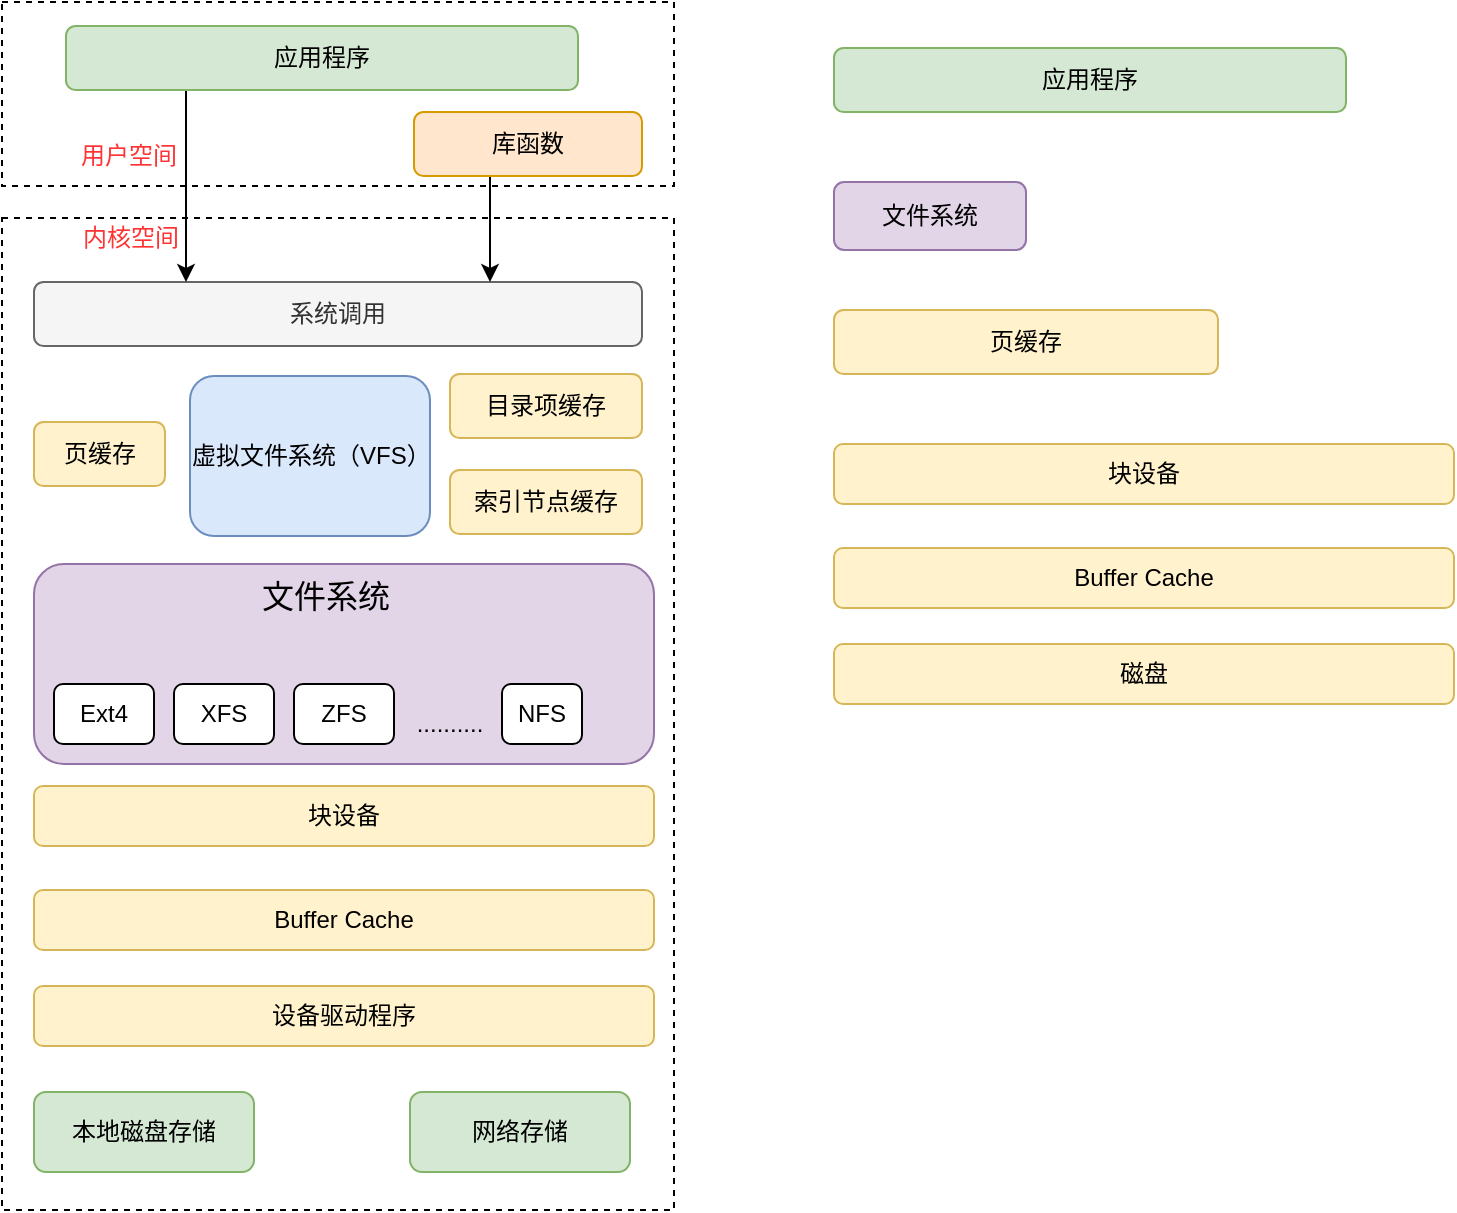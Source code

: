 <mxfile version="12.9.11" type="github">
  <diagram id="Zh2QiRvOW6fRDHmnIyD_" name="Page-1">
    <mxGraphModel dx="946" dy="519" grid="1" gridSize="16" guides="1" tooltips="1" connect="1" arrows="1" fold="1" page="1" pageScale="1" pageWidth="827" pageHeight="1169" math="0" shadow="0">
      <root>
        <mxCell id="0" />
        <mxCell id="1" parent="0" />
        <mxCell id="nmIlPbCPk5iq8FXHahy4-21" value="" style="rounded=0;whiteSpace=wrap;html=1;fontSize=12;dashed=1;" parent="1" vertex="1">
          <mxGeometry x="64" y="128" width="336" height="496" as="geometry" />
        </mxCell>
        <mxCell id="nmIlPbCPk5iq8FXHahy4-20" value="" style="rounded=0;whiteSpace=wrap;html=1;fontSize=12;dashed=1;" parent="1" vertex="1">
          <mxGeometry x="64" y="20" width="336" height="92" as="geometry" />
        </mxCell>
        <mxCell id="nmIlPbCPk5iq8FXHahy4-1" value="本地磁盘存储" style="rounded=1;whiteSpace=wrap;html=1;fillColor=#d5e8d4;strokeColor=#82b366;" parent="1" vertex="1">
          <mxGeometry x="80" y="565" width="110" height="40" as="geometry" />
        </mxCell>
        <mxCell id="nmIlPbCPk5iq8FXHahy4-2" value="网络存储" style="rounded=1;whiteSpace=wrap;html=1;fillColor=#d5e8d4;strokeColor=#82b366;" parent="1" vertex="1">
          <mxGeometry x="268" y="565" width="110" height="40" as="geometry" />
        </mxCell>
        <mxCell id="nmIlPbCPk5iq8FXHahy4-3" value="块设备" style="rounded=1;whiteSpace=wrap;html=1;fillColor=#fff2cc;strokeColor=#d6b656;" parent="1" vertex="1">
          <mxGeometry x="80" y="412" width="310" height="30" as="geometry" />
        </mxCell>
        <mxCell id="nmIlPbCPk5iq8FXHahy4-4" value="" style="rounded=1;whiteSpace=wrap;html=1;fillColor=#e1d5e7;strokeColor=#9673a6;" parent="1" vertex="1">
          <mxGeometry x="80" y="301" width="310" height="100" as="geometry" />
        </mxCell>
        <mxCell id="nmIlPbCPk5iq8FXHahy4-5" value="Ext4" style="rounded=1;whiteSpace=wrap;html=1;" parent="1" vertex="1">
          <mxGeometry x="90" y="361" width="50" height="30" as="geometry" />
        </mxCell>
        <mxCell id="nmIlPbCPk5iq8FXHahy4-6" value="XFS" style="rounded=1;whiteSpace=wrap;html=1;" parent="1" vertex="1">
          <mxGeometry x="150" y="361" width="50" height="30" as="geometry" />
        </mxCell>
        <mxCell id="nmIlPbCPk5iq8FXHahy4-7" value="ZFS" style="rounded=1;whiteSpace=wrap;html=1;" parent="1" vertex="1">
          <mxGeometry x="210" y="361" width="50" height="30" as="geometry" />
        </mxCell>
        <mxCell id="nmIlPbCPk5iq8FXHahy4-8" value=".........." style="text;html=1;strokeColor=none;fillColor=none;align=center;verticalAlign=middle;whiteSpace=wrap;rounded=0;" parent="1" vertex="1">
          <mxGeometry x="268" y="371" width="40" height="20" as="geometry" />
        </mxCell>
        <mxCell id="nmIlPbCPk5iq8FXHahy4-9" value="NFS" style="rounded=1;whiteSpace=wrap;html=1;" parent="1" vertex="1">
          <mxGeometry x="314" y="361" width="40" height="30" as="geometry" />
        </mxCell>
        <mxCell id="nmIlPbCPk5iq8FXHahy4-11" value="文件系统" style="text;html=1;strokeColor=none;fillColor=none;align=center;verticalAlign=middle;whiteSpace=wrap;rounded=0;fontSize=16;" parent="1" vertex="1">
          <mxGeometry x="184" y="307" width="84" height="20" as="geometry" />
        </mxCell>
        <mxCell id="nmIlPbCPk5iq8FXHahy4-12" value="虚拟文件系统（VFS）" style="rounded=1;whiteSpace=wrap;html=1;fontSize=12;fillColor=#dae8fc;strokeColor=#6c8ebf;" parent="1" vertex="1">
          <mxGeometry x="158" y="207" width="120" height="80" as="geometry" />
        </mxCell>
        <mxCell id="nmIlPbCPk5iq8FXHahy4-13" value="目录项缓存" style="rounded=1;whiteSpace=wrap;html=1;fontSize=12;fillColor=#fff2cc;strokeColor=#d6b656;" parent="1" vertex="1">
          <mxGeometry x="288" y="206" width="96" height="32" as="geometry" />
        </mxCell>
        <mxCell id="nmIlPbCPk5iq8FXHahy4-14" value="索引节点缓存" style="rounded=1;whiteSpace=wrap;html=1;fontSize=12;fillColor=#fff2cc;strokeColor=#d6b656;" parent="1" vertex="1">
          <mxGeometry x="288" y="254" width="96" height="32" as="geometry" />
        </mxCell>
        <mxCell id="nmIlPbCPk5iq8FXHahy4-15" value="页缓存" style="rounded=1;whiteSpace=wrap;html=1;fontSize=12;fillColor=#fff2cc;strokeColor=#d6b656;" parent="1" vertex="1">
          <mxGeometry x="80" y="230" width="65.5" height="32" as="geometry" />
        </mxCell>
        <mxCell id="nmIlPbCPk5iq8FXHahy4-16" value="系统调用" style="rounded=1;whiteSpace=wrap;html=1;fontSize=12;fillColor=#f5f5f5;strokeColor=#666666;fontColor=#333333;" parent="1" vertex="1">
          <mxGeometry x="80" y="160" width="304" height="32" as="geometry" />
        </mxCell>
        <mxCell id="nmIlPbCPk5iq8FXHahy4-24" style="edgeStyle=orthogonalEdgeStyle;rounded=0;orthogonalLoop=1;jettySize=auto;html=1;entryX=0.25;entryY=0;entryDx=0;entryDy=0;fontSize=12;fontColor=#FF3333;" parent="1" source="nmIlPbCPk5iq8FXHahy4-17" target="nmIlPbCPk5iq8FXHahy4-16" edge="1">
          <mxGeometry relative="1" as="geometry">
            <Array as="points">
              <mxPoint x="156" y="96" />
              <mxPoint x="156" y="96" />
            </Array>
          </mxGeometry>
        </mxCell>
        <mxCell id="nmIlPbCPk5iq8FXHahy4-17" value="应用程序" style="rounded=1;whiteSpace=wrap;html=1;fontSize=12;fillColor=#d5e8d4;strokeColor=#82b366;" parent="1" vertex="1">
          <mxGeometry x="96" y="32" width="256" height="32" as="geometry" />
        </mxCell>
        <mxCell id="nmIlPbCPk5iq8FXHahy4-26" style="edgeStyle=orthogonalEdgeStyle;rounded=0;orthogonalLoop=1;jettySize=auto;html=1;entryX=0.75;entryY=0;entryDx=0;entryDy=0;fontSize=12;fontColor=#FF3333;" parent="1" source="nmIlPbCPk5iq8FXHahy4-19" target="nmIlPbCPk5iq8FXHahy4-16" edge="1">
          <mxGeometry relative="1" as="geometry">
            <Array as="points">
              <mxPoint x="308" y="128" />
              <mxPoint x="308" y="128" />
            </Array>
          </mxGeometry>
        </mxCell>
        <mxCell id="nmIlPbCPk5iq8FXHahy4-19" value="库函数" style="rounded=1;whiteSpace=wrap;html=1;fontSize=12;fillColor=#ffe6cc;strokeColor=#d79b00;" parent="1" vertex="1">
          <mxGeometry x="270" y="75" width="114" height="32" as="geometry" />
        </mxCell>
        <mxCell id="nmIlPbCPk5iq8FXHahy4-22" value="用户空间" style="text;html=1;strokeColor=none;fillColor=none;align=center;verticalAlign=middle;whiteSpace=wrap;rounded=0;fontSize=12;fontColor=#FF3333;" parent="1" vertex="1">
          <mxGeometry x="95" y="87" width="65" height="20" as="geometry" />
        </mxCell>
        <mxCell id="nmIlPbCPk5iq8FXHahy4-23" value="内核空间" style="text;html=1;strokeColor=none;fillColor=none;align=center;verticalAlign=middle;whiteSpace=wrap;rounded=0;fontSize=12;fontColor=#FF3333;" parent="1" vertex="1">
          <mxGeometry x="96" y="128" width="65" height="20" as="geometry" />
        </mxCell>
        <mxCell id="a-L2SMzfN0Pr7LXbtjmA-2" value="Buffer Cache" style="rounded=1;whiteSpace=wrap;html=1;fillColor=#fff2cc;strokeColor=#d6b656;" parent="1" vertex="1">
          <mxGeometry x="80" y="464" width="310" height="30" as="geometry" />
        </mxCell>
        <mxCell id="a-L2SMzfN0Pr7LXbtjmA-3" value="设备驱动程序" style="rounded=1;whiteSpace=wrap;html=1;fillColor=#fff2cc;strokeColor=#d6b656;" parent="1" vertex="1">
          <mxGeometry x="80" y="512" width="310" height="30" as="geometry" />
        </mxCell>
        <mxCell id="Xs-aRcT-grCkEEm_3WZL-1" value="应用程序" style="rounded=1;whiteSpace=wrap;html=1;fontSize=12;fillColor=#d5e8d4;strokeColor=#82b366;" vertex="1" parent="1">
          <mxGeometry x="480" y="43" width="256" height="32" as="geometry" />
        </mxCell>
        <mxCell id="Xs-aRcT-grCkEEm_3WZL-2" value="文件系统" style="rounded=1;whiteSpace=wrap;html=1;fillColor=#e1d5e7;strokeColor=#9673a6;" vertex="1" parent="1">
          <mxGeometry x="480" y="110" width="96" height="34" as="geometry" />
        </mxCell>
        <mxCell id="Xs-aRcT-grCkEEm_3WZL-3" value="页缓存" style="rounded=1;whiteSpace=wrap;html=1;fontSize=12;fillColor=#fff2cc;strokeColor=#d6b656;" vertex="1" parent="1">
          <mxGeometry x="480" y="174" width="192" height="32" as="geometry" />
        </mxCell>
        <mxCell id="Xs-aRcT-grCkEEm_3WZL-5" value="块设备" style="rounded=1;whiteSpace=wrap;html=1;fillColor=#fff2cc;strokeColor=#d6b656;" vertex="1" parent="1">
          <mxGeometry x="480" y="241" width="310" height="30" as="geometry" />
        </mxCell>
        <mxCell id="Xs-aRcT-grCkEEm_3WZL-6" value="Buffer Cache" style="rounded=1;whiteSpace=wrap;html=1;fillColor=#fff2cc;strokeColor=#d6b656;" vertex="1" parent="1">
          <mxGeometry x="480" y="293" width="310" height="30" as="geometry" />
        </mxCell>
        <mxCell id="Xs-aRcT-grCkEEm_3WZL-7" value="磁盘" style="rounded=1;whiteSpace=wrap;html=1;fillColor=#fff2cc;strokeColor=#d6b656;" vertex="1" parent="1">
          <mxGeometry x="480" y="341" width="310" height="30" as="geometry" />
        </mxCell>
      </root>
    </mxGraphModel>
  </diagram>
</mxfile>
